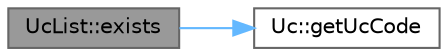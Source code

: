 digraph "UcList::exists"
{
 // LATEX_PDF_SIZE
  bgcolor="transparent";
  edge [fontname=Helvetica,fontsize=10,labelfontname=Helvetica,labelfontsize=10];
  node [fontname=Helvetica,fontsize=10,shape=box,height=0.2,width=0.4];
  rankdir="LR";
  Node1 [label="UcList::exists",height=0.2,width=0.4,color="gray40", fillcolor="grey60", style="filled", fontcolor="black",tooltip=" "];
  Node1 -> Node2 [color="steelblue1",style="solid"];
  Node2 [label="Uc::getUcCode",height=0.2,width=0.4,color="grey40", fillcolor="white", style="filled",URL="$class_uc.html#a2b9fa6366a08ddf30f0d03342e89a01a",tooltip=" "];
}
